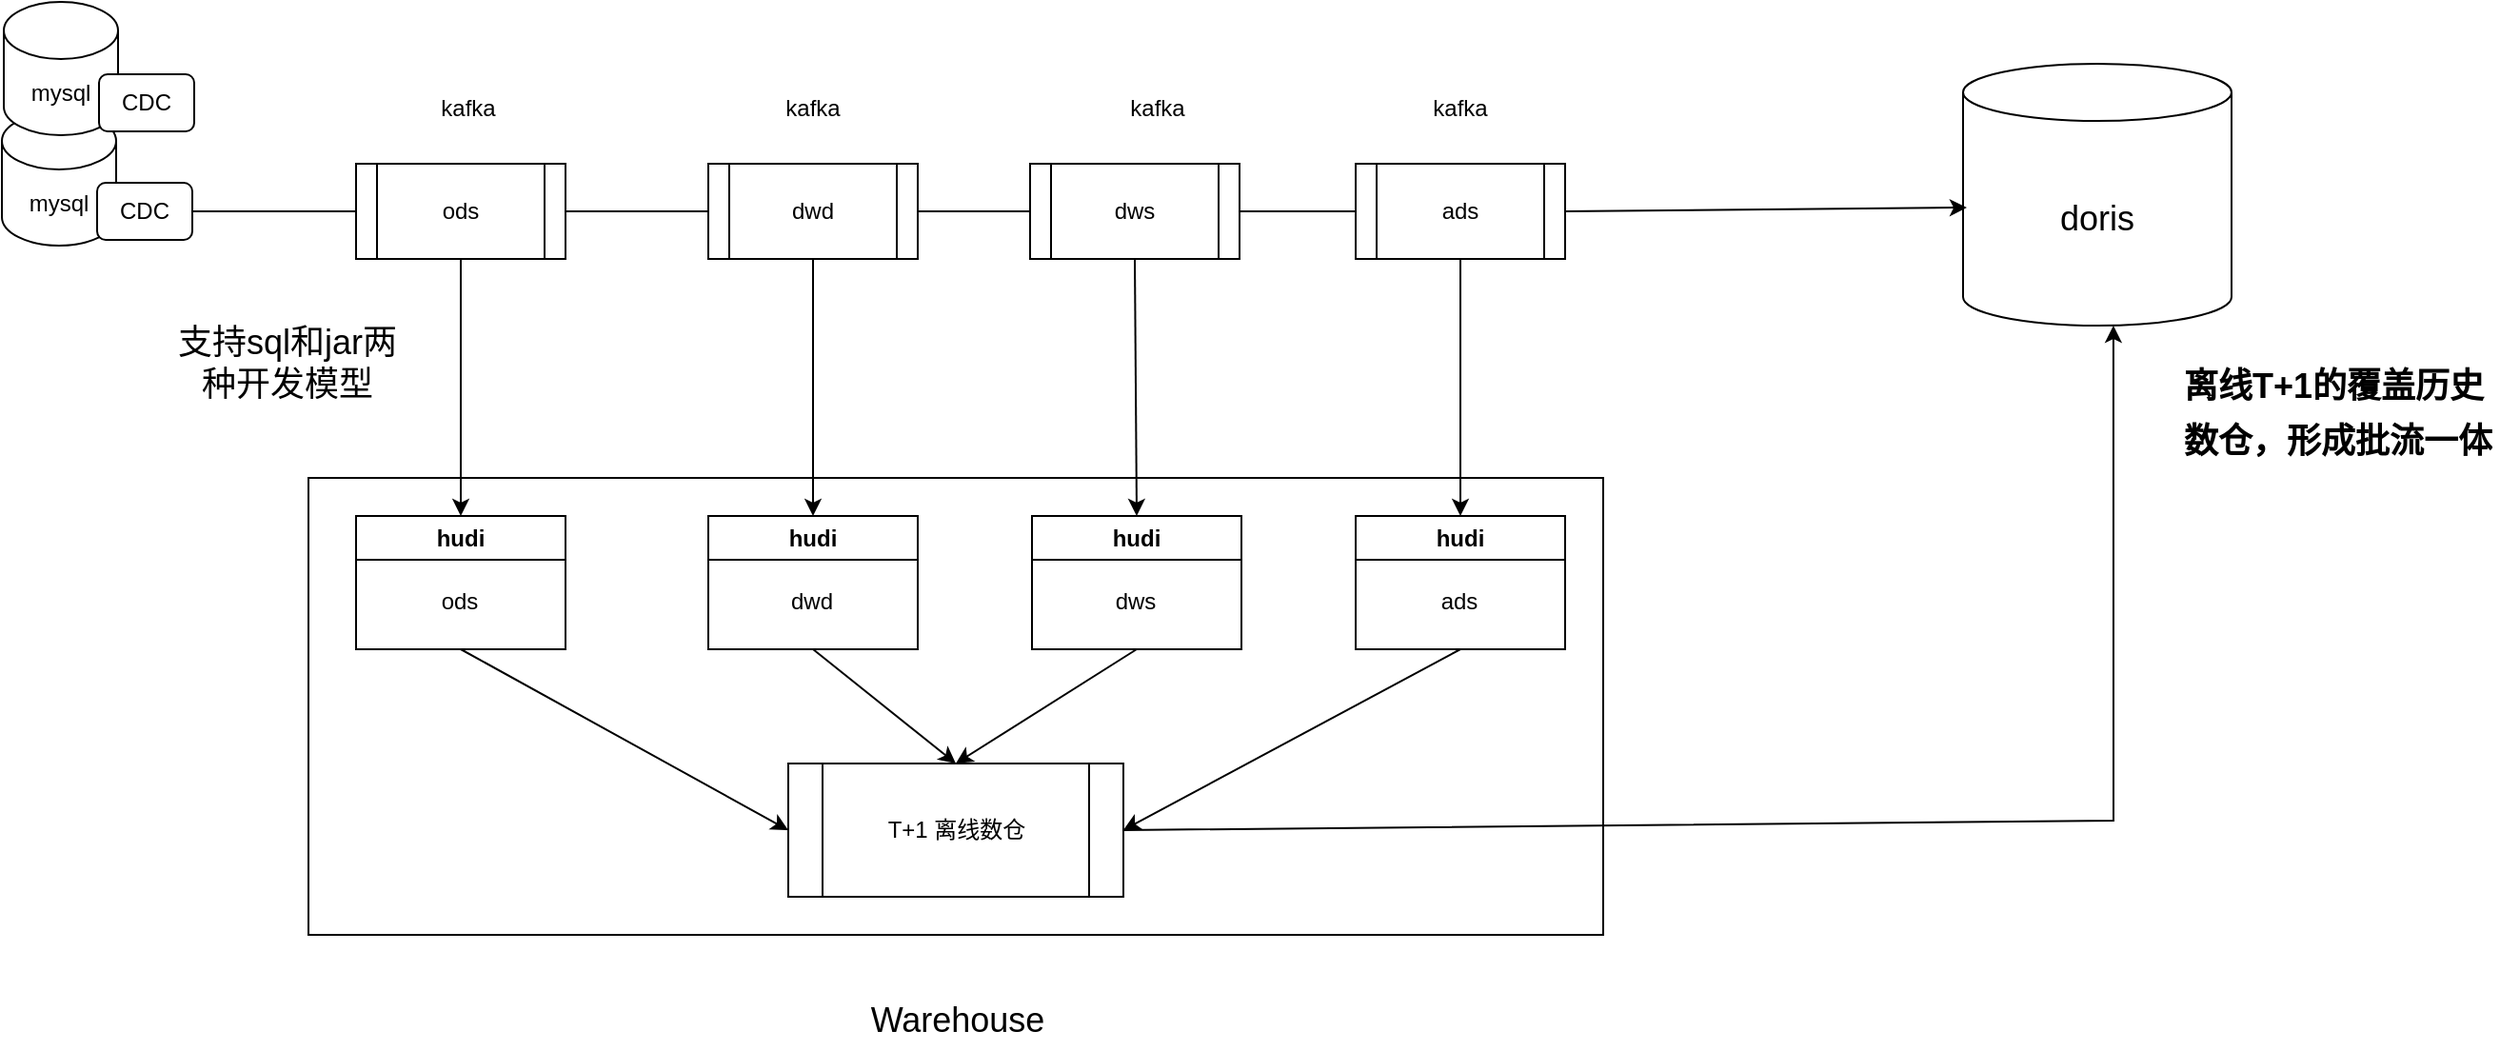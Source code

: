 <mxfile version="21.6.5" type="github">
  <diagram name="第 1 页" id="wGria_mO5ZB0Emoq7oFx">
    <mxGraphModel dx="1405" dy="591" grid="1" gridSize="10" guides="1" tooltips="1" connect="1" arrows="1" fold="1" page="1" pageScale="1" pageWidth="3300" pageHeight="4681" math="0" shadow="0">
      <root>
        <mxCell id="0" />
        <mxCell id="1" parent="0" />
        <mxCell id="6RqrI3Yag7Gs7qb8DGyn-2" value="mysql" style="shape=cylinder3;whiteSpace=wrap;html=1;boundedLbl=1;backgroundOutline=1;size=15;" vertex="1" parent="1">
          <mxGeometry x="69" y="88" width="60" height="70" as="geometry" />
        </mxCell>
        <mxCell id="6RqrI3Yag7Gs7qb8DGyn-1" value="mysql" style="shape=cylinder3;whiteSpace=wrap;html=1;boundedLbl=1;backgroundOutline=1;size=15;" vertex="1" parent="1">
          <mxGeometry x="70" y="30" width="60" height="70" as="geometry" />
        </mxCell>
        <mxCell id="6RqrI3Yag7Gs7qb8DGyn-3" value="CDC" style="rounded=1;whiteSpace=wrap;html=1;" vertex="1" parent="1">
          <mxGeometry x="120" y="68" width="50" height="30" as="geometry" />
        </mxCell>
        <mxCell id="6RqrI3Yag7Gs7qb8DGyn-4" value="CDC" style="rounded=1;whiteSpace=wrap;html=1;" vertex="1" parent="1">
          <mxGeometry x="119" y="125" width="50" height="30" as="geometry" />
        </mxCell>
        <mxCell id="6RqrI3Yag7Gs7qb8DGyn-5" value="ods" style="shape=process;whiteSpace=wrap;html=1;backgroundOutline=1;" vertex="1" parent="1">
          <mxGeometry x="255" y="115" width="110" height="50" as="geometry" />
        </mxCell>
        <mxCell id="6RqrI3Yag7Gs7qb8DGyn-6" value="" style="endArrow=none;html=1;rounded=0;exitX=1;exitY=0.5;exitDx=0;exitDy=0;entryX=0;entryY=0.5;entryDx=0;entryDy=0;" edge="1" parent="1" source="6RqrI3Yag7Gs7qb8DGyn-4" target="6RqrI3Yag7Gs7qb8DGyn-5">
          <mxGeometry width="50" height="50" relative="1" as="geometry">
            <mxPoint x="330" y="280" as="sourcePoint" />
            <mxPoint x="380" y="230" as="targetPoint" />
          </mxGeometry>
        </mxCell>
        <mxCell id="6RqrI3Yag7Gs7qb8DGyn-7" value="kafka" style="text;html=1;strokeColor=none;fillColor=none;align=center;verticalAlign=middle;whiteSpace=wrap;rounded=0;" vertex="1" parent="1">
          <mxGeometry x="284" y="71" width="60" height="30" as="geometry" />
        </mxCell>
        <mxCell id="6RqrI3Yag7Gs7qb8DGyn-8" value="dwd" style="shape=process;whiteSpace=wrap;html=1;backgroundOutline=1;" vertex="1" parent="1">
          <mxGeometry x="440" y="115" width="110" height="50" as="geometry" />
        </mxCell>
        <mxCell id="6RqrI3Yag7Gs7qb8DGyn-9" value="" style="endArrow=none;html=1;rounded=0;exitX=1;exitY=0.5;exitDx=0;exitDy=0;" edge="1" parent="1" source="6RqrI3Yag7Gs7qb8DGyn-5">
          <mxGeometry width="50" height="50" relative="1" as="geometry">
            <mxPoint x="410" y="139.5" as="sourcePoint" />
            <mxPoint x="440" y="140" as="targetPoint" />
          </mxGeometry>
        </mxCell>
        <mxCell id="6RqrI3Yag7Gs7qb8DGyn-10" value="kafka" style="text;html=1;strokeColor=none;fillColor=none;align=center;verticalAlign=middle;whiteSpace=wrap;rounded=0;" vertex="1" parent="1">
          <mxGeometry x="465" y="71" width="60" height="30" as="geometry" />
        </mxCell>
        <mxCell id="6RqrI3Yag7Gs7qb8DGyn-12" value="dws" style="shape=process;whiteSpace=wrap;html=1;backgroundOutline=1;" vertex="1" parent="1">
          <mxGeometry x="609" y="115" width="110" height="50" as="geometry" />
        </mxCell>
        <mxCell id="6RqrI3Yag7Gs7qb8DGyn-13" value="" style="endArrow=none;html=1;rounded=0;exitX=1;exitY=0.5;exitDx=0;exitDy=0;entryX=0;entryY=0.5;entryDx=0;entryDy=0;" edge="1" parent="1" source="6RqrI3Yag7Gs7qb8DGyn-8" target="6RqrI3Yag7Gs7qb8DGyn-12">
          <mxGeometry width="50" height="50" relative="1" as="geometry">
            <mxPoint x="550" y="139.5" as="sourcePoint" />
            <mxPoint x="610" y="140" as="targetPoint" />
            <Array as="points" />
          </mxGeometry>
        </mxCell>
        <mxCell id="6RqrI3Yag7Gs7qb8DGyn-14" value="kafka" style="text;html=1;strokeColor=none;fillColor=none;align=center;verticalAlign=middle;whiteSpace=wrap;rounded=0;" vertex="1" parent="1">
          <mxGeometry x="646" y="71" width="60" height="30" as="geometry" />
        </mxCell>
        <mxCell id="6RqrI3Yag7Gs7qb8DGyn-15" value="" style="rounded=0;whiteSpace=wrap;html=1;" vertex="1" parent="1">
          <mxGeometry x="230" y="280" width="680" height="240" as="geometry" />
        </mxCell>
        <mxCell id="6RqrI3Yag7Gs7qb8DGyn-16" value="&lt;font style=&quot;font-size: 18px;&quot;&gt;Warehouse&lt;/font&gt;" style="text;html=1;strokeColor=none;fillColor=none;align=center;verticalAlign=middle;whiteSpace=wrap;rounded=0;" vertex="1" parent="1">
          <mxGeometry x="530" y="550" width="82" height="30" as="geometry" />
        </mxCell>
        <mxCell id="6RqrI3Yag7Gs7qb8DGyn-17" value="hudi" style="swimlane;whiteSpace=wrap;html=1;" vertex="1" parent="1">
          <mxGeometry x="255" y="300" width="110" height="70" as="geometry" />
        </mxCell>
        <mxCell id="6RqrI3Yag7Gs7qb8DGyn-18" value="ods" style="text;html=1;align=center;verticalAlign=middle;resizable=0;points=[];autosize=1;strokeColor=none;fillColor=none;" vertex="1" parent="6RqrI3Yag7Gs7qb8DGyn-17">
          <mxGeometry x="34" y="30" width="40" height="30" as="geometry" />
        </mxCell>
        <mxCell id="6RqrI3Yag7Gs7qb8DGyn-19" value="hudi" style="swimlane;whiteSpace=wrap;html=1;" vertex="1" parent="1">
          <mxGeometry x="440" y="300" width="110" height="70" as="geometry" />
        </mxCell>
        <mxCell id="6RqrI3Yag7Gs7qb8DGyn-20" value="dwd" style="text;html=1;align=center;verticalAlign=middle;resizable=0;points=[];autosize=1;strokeColor=none;fillColor=none;" vertex="1" parent="6RqrI3Yag7Gs7qb8DGyn-19">
          <mxGeometry x="29" y="30" width="50" height="30" as="geometry" />
        </mxCell>
        <mxCell id="6RqrI3Yag7Gs7qb8DGyn-21" value="hudi" style="swimlane;whiteSpace=wrap;html=1;" vertex="1" parent="1">
          <mxGeometry x="610" y="300" width="110" height="70" as="geometry" />
        </mxCell>
        <mxCell id="6RqrI3Yag7Gs7qb8DGyn-22" value="dws" style="text;html=1;align=center;verticalAlign=middle;resizable=0;points=[];autosize=1;strokeColor=none;fillColor=none;" vertex="1" parent="6RqrI3Yag7Gs7qb8DGyn-21">
          <mxGeometry x="34" y="30" width="40" height="30" as="geometry" />
        </mxCell>
        <mxCell id="6RqrI3Yag7Gs7qb8DGyn-23" value="ads" style="shape=process;whiteSpace=wrap;html=1;backgroundOutline=1;" vertex="1" parent="1">
          <mxGeometry x="780" y="115" width="110" height="50" as="geometry" />
        </mxCell>
        <mxCell id="6RqrI3Yag7Gs7qb8DGyn-24" value="kafka" style="text;html=1;strokeColor=none;fillColor=none;align=center;verticalAlign=middle;whiteSpace=wrap;rounded=0;" vertex="1" parent="1">
          <mxGeometry x="805" y="71" width="60" height="30" as="geometry" />
        </mxCell>
        <mxCell id="6RqrI3Yag7Gs7qb8DGyn-25" value="hudi" style="swimlane;whiteSpace=wrap;html=1;" vertex="1" parent="1">
          <mxGeometry x="780" y="300" width="110" height="70" as="geometry" />
        </mxCell>
        <mxCell id="6RqrI3Yag7Gs7qb8DGyn-26" value="ads" style="text;html=1;align=center;verticalAlign=middle;resizable=0;points=[];autosize=1;strokeColor=none;fillColor=none;" vertex="1" parent="6RqrI3Yag7Gs7qb8DGyn-25">
          <mxGeometry x="34" y="30" width="40" height="30" as="geometry" />
        </mxCell>
        <mxCell id="6RqrI3Yag7Gs7qb8DGyn-27" value="" style="endArrow=classic;html=1;rounded=0;exitX=0.5;exitY=1;exitDx=0;exitDy=0;" edge="1" parent="1" source="6RqrI3Yag7Gs7qb8DGyn-5" target="6RqrI3Yag7Gs7qb8DGyn-17">
          <mxGeometry width="50" height="50" relative="1" as="geometry">
            <mxPoint x="630" y="310" as="sourcePoint" />
            <mxPoint x="680" y="260" as="targetPoint" />
          </mxGeometry>
        </mxCell>
        <mxCell id="6RqrI3Yag7Gs7qb8DGyn-28" value="" style="endArrow=classic;html=1;rounded=0;exitX=0.5;exitY=1;exitDx=0;exitDy=0;" edge="1" parent="1" source="6RqrI3Yag7Gs7qb8DGyn-8" target="6RqrI3Yag7Gs7qb8DGyn-19">
          <mxGeometry width="50" height="50" relative="1" as="geometry">
            <mxPoint x="560" y="210" as="sourcePoint" />
            <mxPoint x="560" y="345" as="targetPoint" />
          </mxGeometry>
        </mxCell>
        <mxCell id="6RqrI3Yag7Gs7qb8DGyn-29" value="" style="endArrow=classic;html=1;rounded=0;exitX=0.5;exitY=1;exitDx=0;exitDy=0;entryX=0.5;entryY=0;entryDx=0;entryDy=0;" edge="1" parent="1" source="6RqrI3Yag7Gs7qb8DGyn-12" target="6RqrI3Yag7Gs7qb8DGyn-21">
          <mxGeometry width="50" height="50" relative="1" as="geometry">
            <mxPoint x="505" y="175" as="sourcePoint" />
            <mxPoint x="505" y="310" as="targetPoint" />
          </mxGeometry>
        </mxCell>
        <mxCell id="6RqrI3Yag7Gs7qb8DGyn-30" value="" style="endArrow=none;html=1;rounded=0;exitX=1;exitY=0.5;exitDx=0;exitDy=0;entryX=0;entryY=0.5;entryDx=0;entryDy=0;" edge="1" parent="1" source="6RqrI3Yag7Gs7qb8DGyn-12" target="6RqrI3Yag7Gs7qb8DGyn-23">
          <mxGeometry width="50" height="50" relative="1" as="geometry">
            <mxPoint x="560" y="150" as="sourcePoint" />
            <mxPoint x="619" y="150" as="targetPoint" />
            <Array as="points" />
          </mxGeometry>
        </mxCell>
        <mxCell id="6RqrI3Yag7Gs7qb8DGyn-31" value="" style="endArrow=classic;html=1;rounded=0;exitX=0.5;exitY=1;exitDx=0;exitDy=0;" edge="1" parent="1" source="6RqrI3Yag7Gs7qb8DGyn-23" target="6RqrI3Yag7Gs7qb8DGyn-25">
          <mxGeometry width="50" height="50" relative="1" as="geometry">
            <mxPoint x="674" y="175" as="sourcePoint" />
            <mxPoint x="675" y="310" as="targetPoint" />
          </mxGeometry>
        </mxCell>
        <mxCell id="6RqrI3Yag7Gs7qb8DGyn-32" value="&lt;font style=&quot;font-size: 18px;&quot;&gt;doris&lt;/font&gt;" style="shape=cylinder3;whiteSpace=wrap;html=1;boundedLbl=1;backgroundOutline=1;size=15;" vertex="1" parent="1">
          <mxGeometry x="1099" y="62.5" width="141" height="137.5" as="geometry" />
        </mxCell>
        <mxCell id="6RqrI3Yag7Gs7qb8DGyn-35" value="T+1 离线数仓" style="shape=process;whiteSpace=wrap;html=1;backgroundOutline=1;" vertex="1" parent="1">
          <mxGeometry x="482" y="430" width="176" height="70" as="geometry" />
        </mxCell>
        <mxCell id="6RqrI3Yag7Gs7qb8DGyn-36" value="" style="endArrow=classic;html=1;rounded=0;exitX=0.5;exitY=1;exitDx=0;exitDy=0;entryX=0;entryY=0.5;entryDx=0;entryDy=0;" edge="1" parent="1" source="6RqrI3Yag7Gs7qb8DGyn-17" target="6RqrI3Yag7Gs7qb8DGyn-35">
          <mxGeometry width="50" height="50" relative="1" as="geometry">
            <mxPoint x="770" y="500" as="sourcePoint" />
            <mxPoint x="820" y="450" as="targetPoint" />
          </mxGeometry>
        </mxCell>
        <mxCell id="6RqrI3Yag7Gs7qb8DGyn-37" value="" style="endArrow=classic;html=1;rounded=0;exitX=0.5;exitY=1;exitDx=0;exitDy=0;entryX=0.5;entryY=0;entryDx=0;entryDy=0;" edge="1" parent="1" source="6RqrI3Yag7Gs7qb8DGyn-19" target="6RqrI3Yag7Gs7qb8DGyn-35">
          <mxGeometry width="50" height="50" relative="1" as="geometry">
            <mxPoint x="320" y="660" as="sourcePoint" />
            <mxPoint x="370" y="610" as="targetPoint" />
          </mxGeometry>
        </mxCell>
        <mxCell id="6RqrI3Yag7Gs7qb8DGyn-38" value="" style="endArrow=classic;html=1;rounded=0;exitX=0.5;exitY=1;exitDx=0;exitDy=0;entryX=0.5;entryY=0;entryDx=0;entryDy=0;" edge="1" parent="1" source="6RqrI3Yag7Gs7qb8DGyn-21" target="6RqrI3Yag7Gs7qb8DGyn-35">
          <mxGeometry width="50" height="50" relative="1" as="geometry">
            <mxPoint x="505" y="380" as="sourcePoint" />
            <mxPoint x="580" y="440" as="targetPoint" />
          </mxGeometry>
        </mxCell>
        <mxCell id="6RqrI3Yag7Gs7qb8DGyn-39" value="" style="endArrow=classic;html=1;rounded=0;exitX=0.5;exitY=1;exitDx=0;exitDy=0;entryX=1;entryY=0.5;entryDx=0;entryDy=0;" edge="1" parent="1" source="6RqrI3Yag7Gs7qb8DGyn-25" target="6RqrI3Yag7Gs7qb8DGyn-35">
          <mxGeometry width="50" height="50" relative="1" as="geometry">
            <mxPoint x="770" y="500" as="sourcePoint" />
            <mxPoint x="820" y="450" as="targetPoint" />
          </mxGeometry>
        </mxCell>
        <mxCell id="6RqrI3Yag7Gs7qb8DGyn-40" value="" style="endArrow=classic;html=1;rounded=0;exitX=1;exitY=0.5;exitDx=0;exitDy=0;entryX=0.014;entryY=0.549;entryDx=0;entryDy=0;entryPerimeter=0;" edge="1" parent="1" source="6RqrI3Yag7Gs7qb8DGyn-23" target="6RqrI3Yag7Gs7qb8DGyn-32">
          <mxGeometry width="50" height="50" relative="1" as="geometry">
            <mxPoint x="1070" y="320" as="sourcePoint" />
            <mxPoint x="1120" y="270" as="targetPoint" />
          </mxGeometry>
        </mxCell>
        <mxCell id="6RqrI3Yag7Gs7qb8DGyn-41" value="" style="endArrow=classic;html=1;rounded=0;exitX=1;exitY=0.5;exitDx=0;exitDy=0;entryX=0.56;entryY=1;entryDx=0;entryDy=0;entryPerimeter=0;" edge="1" parent="1" source="6RqrI3Yag7Gs7qb8DGyn-35" target="6RqrI3Yag7Gs7qb8DGyn-32">
          <mxGeometry width="50" height="50" relative="1" as="geometry">
            <mxPoint x="1020" y="450" as="sourcePoint" />
            <mxPoint x="1070" y="400" as="targetPoint" />
            <Array as="points">
              <mxPoint x="1178" y="460" />
            </Array>
          </mxGeometry>
        </mxCell>
        <mxCell id="6RqrI3Yag7Gs7qb8DGyn-42" value="&lt;h1&gt;&lt;font style=&quot;font-size: 18px;&quot;&gt;离线T+1的覆盖历史数仓，形成批流一体&lt;/font&gt;&lt;/h1&gt;" style="text;html=1;strokeColor=none;fillColor=none;spacing=5;spacingTop=-20;whiteSpace=wrap;overflow=hidden;rounded=0;" vertex="1" parent="1">
          <mxGeometry x="1210" y="210" width="170" height="80" as="geometry" />
        </mxCell>
        <mxCell id="6RqrI3Yag7Gs7qb8DGyn-44" value="&lt;font style=&quot;font-size: 18px;&quot;&gt;支持sql和jar两种开发模型&lt;/font&gt;" style="text;html=1;strokeColor=none;fillColor=none;align=center;verticalAlign=middle;whiteSpace=wrap;rounded=0;" vertex="1" parent="1">
          <mxGeometry x="154" y="190" width="130" height="59" as="geometry" />
        </mxCell>
      </root>
    </mxGraphModel>
  </diagram>
</mxfile>
